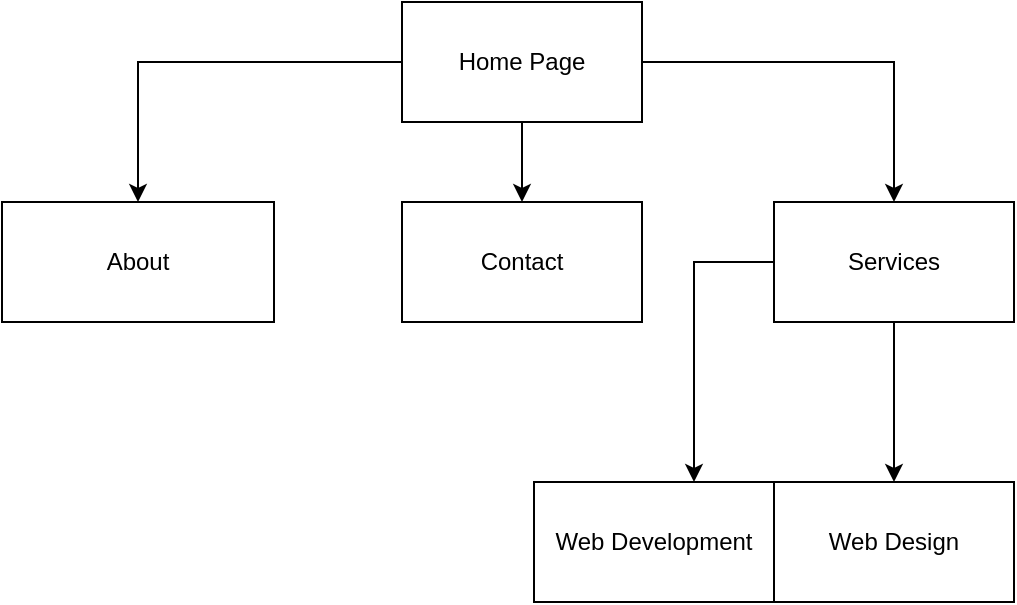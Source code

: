 <mxfile version="22.0.8" type="device">
  <diagram name="Page-1" id="Ga0jKoiy9qEvCnekh419">
    <mxGraphModel dx="989" dy="517" grid="1" gridSize="10" guides="1" tooltips="1" connect="1" arrows="1" fold="1" page="1" pageScale="1" pageWidth="827" pageHeight="1169" math="0" shadow="0">
      <root>
        <mxCell id="0" />
        <mxCell id="1" parent="0" />
        <mxCell id="qaf_4kSaQ71nZ5oa2IJd-5" value="" style="edgeStyle=orthogonalEdgeStyle;rounded=0;orthogonalLoop=1;jettySize=auto;html=1;" edge="1" parent="1" source="qaf_4kSaQ71nZ5oa2IJd-2" target="qaf_4kSaQ71nZ5oa2IJd-4">
          <mxGeometry relative="1" as="geometry">
            <Array as="points">
              <mxPoint x="222" y="110" />
            </Array>
          </mxGeometry>
        </mxCell>
        <mxCell id="qaf_4kSaQ71nZ5oa2IJd-7" value="" style="edgeStyle=orthogonalEdgeStyle;rounded=0;orthogonalLoop=1;jettySize=auto;html=1;" edge="1" parent="1" source="qaf_4kSaQ71nZ5oa2IJd-2" target="qaf_4kSaQ71nZ5oa2IJd-6">
          <mxGeometry relative="1" as="geometry" />
        </mxCell>
        <mxCell id="qaf_4kSaQ71nZ5oa2IJd-9" value="" style="edgeStyle=orthogonalEdgeStyle;rounded=0;orthogonalLoop=1;jettySize=auto;html=1;" edge="1" parent="1" source="qaf_4kSaQ71nZ5oa2IJd-2" target="qaf_4kSaQ71nZ5oa2IJd-8">
          <mxGeometry relative="1" as="geometry" />
        </mxCell>
        <mxCell id="qaf_4kSaQ71nZ5oa2IJd-2" value="Home Page" style="rounded=0;whiteSpace=wrap;html=1;" vertex="1" parent="1">
          <mxGeometry x="354" y="80" width="120" height="60" as="geometry" />
        </mxCell>
        <mxCell id="qaf_4kSaQ71nZ5oa2IJd-4" value="About&lt;br&gt;" style="rounded=0;whiteSpace=wrap;html=1;" vertex="1" parent="1">
          <mxGeometry x="154" y="180" width="136" height="60" as="geometry" />
        </mxCell>
        <mxCell id="qaf_4kSaQ71nZ5oa2IJd-6" value="Contact" style="rounded=0;whiteSpace=wrap;html=1;" vertex="1" parent="1">
          <mxGeometry x="354" y="180" width="120" height="60" as="geometry" />
        </mxCell>
        <mxCell id="qaf_4kSaQ71nZ5oa2IJd-13" value="" style="edgeStyle=orthogonalEdgeStyle;rounded=0;orthogonalLoop=1;jettySize=auto;html=1;" edge="1" parent="1" source="qaf_4kSaQ71nZ5oa2IJd-8" target="qaf_4kSaQ71nZ5oa2IJd-12">
          <mxGeometry relative="1" as="geometry">
            <Array as="points">
              <mxPoint x="500" y="210" />
            </Array>
          </mxGeometry>
        </mxCell>
        <mxCell id="qaf_4kSaQ71nZ5oa2IJd-15" value="" style="edgeStyle=orthogonalEdgeStyle;rounded=0;orthogonalLoop=1;jettySize=auto;html=1;" edge="1" parent="1" source="qaf_4kSaQ71nZ5oa2IJd-8" target="qaf_4kSaQ71nZ5oa2IJd-14">
          <mxGeometry relative="1" as="geometry" />
        </mxCell>
        <mxCell id="qaf_4kSaQ71nZ5oa2IJd-8" value="Services" style="rounded=0;whiteSpace=wrap;html=1;" vertex="1" parent="1">
          <mxGeometry x="540" y="180" width="120" height="60" as="geometry" />
        </mxCell>
        <mxCell id="qaf_4kSaQ71nZ5oa2IJd-12" value="Web Development" style="rounded=0;whiteSpace=wrap;html=1;" vertex="1" parent="1">
          <mxGeometry x="420" y="320" width="120" height="60" as="geometry" />
        </mxCell>
        <mxCell id="qaf_4kSaQ71nZ5oa2IJd-14" value="Web Design" style="rounded=0;whiteSpace=wrap;html=1;" vertex="1" parent="1">
          <mxGeometry x="540" y="320" width="120" height="60" as="geometry" />
        </mxCell>
      </root>
    </mxGraphModel>
  </diagram>
</mxfile>
